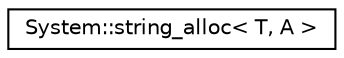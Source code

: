 digraph G
{
  edge [fontname="Helvetica",fontsize="10",labelfontname="Helvetica",labelfontsize="10"];
  node [fontname="Helvetica",fontsize="10",shape=record];
  rankdir="LR";
  Node1 [label="System::string_alloc\< T, A \>",height=0.2,width=0.4,color="black", fillcolor="white", style="filled",URL="$class_system_1_1string__alloc.html"];
}
